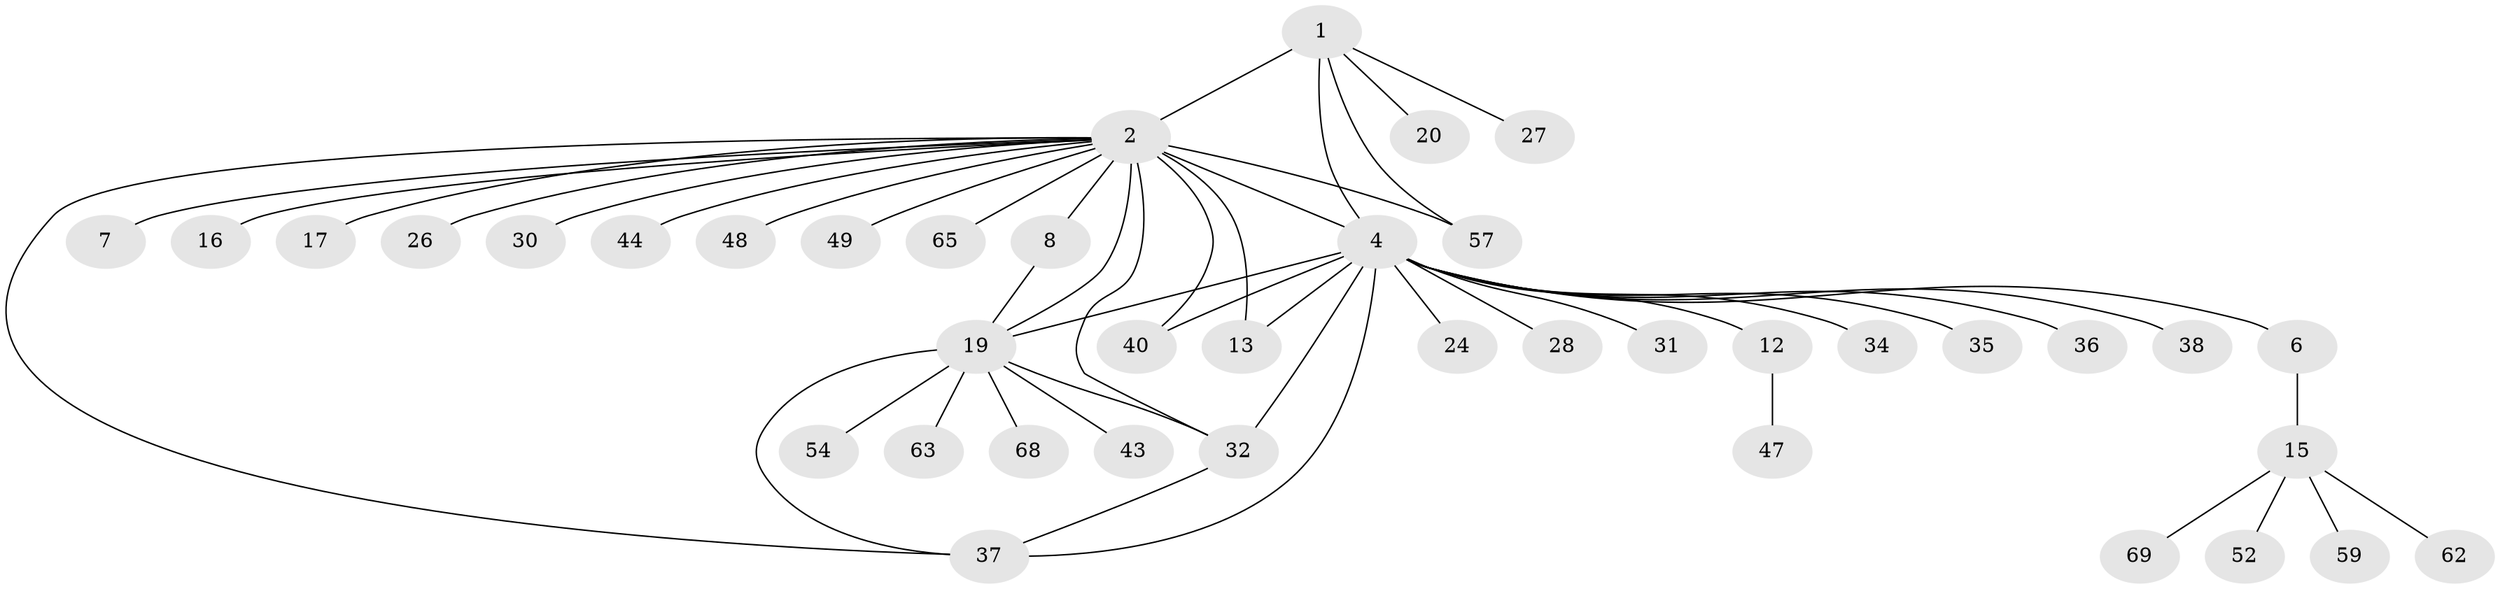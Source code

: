 // original degree distribution, {6: 0.024691358024691357, 10: 0.037037037037037035, 15: 0.012345679012345678, 16: 0.012345679012345678, 1: 0.5925925925925926, 5: 0.06172839506172839, 2: 0.18518518518518517, 8: 0.012345679012345678, 12: 0.012345679012345678, 4: 0.024691358024691357, 3: 0.024691358024691357}
// Generated by graph-tools (version 1.1) at 2025/18/03/04/25 18:18:00]
// undirected, 40 vertices, 50 edges
graph export_dot {
graph [start="1"]
  node [color=gray90,style=filled];
  1;
  2 [super="+10+3"];
  4 [super="+77+78+29+14+21+11+9+5"];
  6 [super="+64+56"];
  7;
  8;
  12;
  13;
  15;
  16;
  17 [super="+18"];
  19;
  20;
  24;
  26;
  27;
  28;
  30;
  31;
  32 [super="+33+41+42"];
  34;
  35;
  36;
  37 [super="+39+76"];
  38 [super="+46+72+45"];
  40;
  43;
  44;
  47;
  48 [super="+50"];
  49;
  52;
  54;
  57 [super="+75"];
  59;
  62;
  63;
  65;
  68;
  69 [super="+74"];
  1 -- 2 [weight=2];
  1 -- 4;
  1 -- 20;
  1 -- 27;
  1 -- 57;
  2 -- 4 [weight=6];
  2 -- 7;
  2 -- 40;
  2 -- 49;
  2 -- 65;
  2 -- 32;
  2 -- 44;
  2 -- 48;
  2 -- 19;
  2 -- 57;
  2 -- 26;
  2 -- 30;
  2 -- 37 [weight=2];
  2 -- 8;
  2 -- 13;
  2 -- 16;
  2 -- 17;
  4 -- 6 [weight=2];
  4 -- 24 [weight=2];
  4 -- 31;
  4 -- 34;
  4 -- 13;
  4 -- 37 [weight=2];
  4 -- 38;
  4 -- 35;
  4 -- 36;
  4 -- 40;
  4 -- 19 [weight=2];
  4 -- 12;
  4 -- 28;
  4 -- 32;
  6 -- 15;
  8 -- 19;
  12 -- 47;
  15 -- 52;
  15 -- 59;
  15 -- 62;
  15 -- 69;
  19 -- 32;
  19 -- 37;
  19 -- 43;
  19 -- 54;
  19 -- 63;
  19 -- 68;
  32 -- 37;
}
